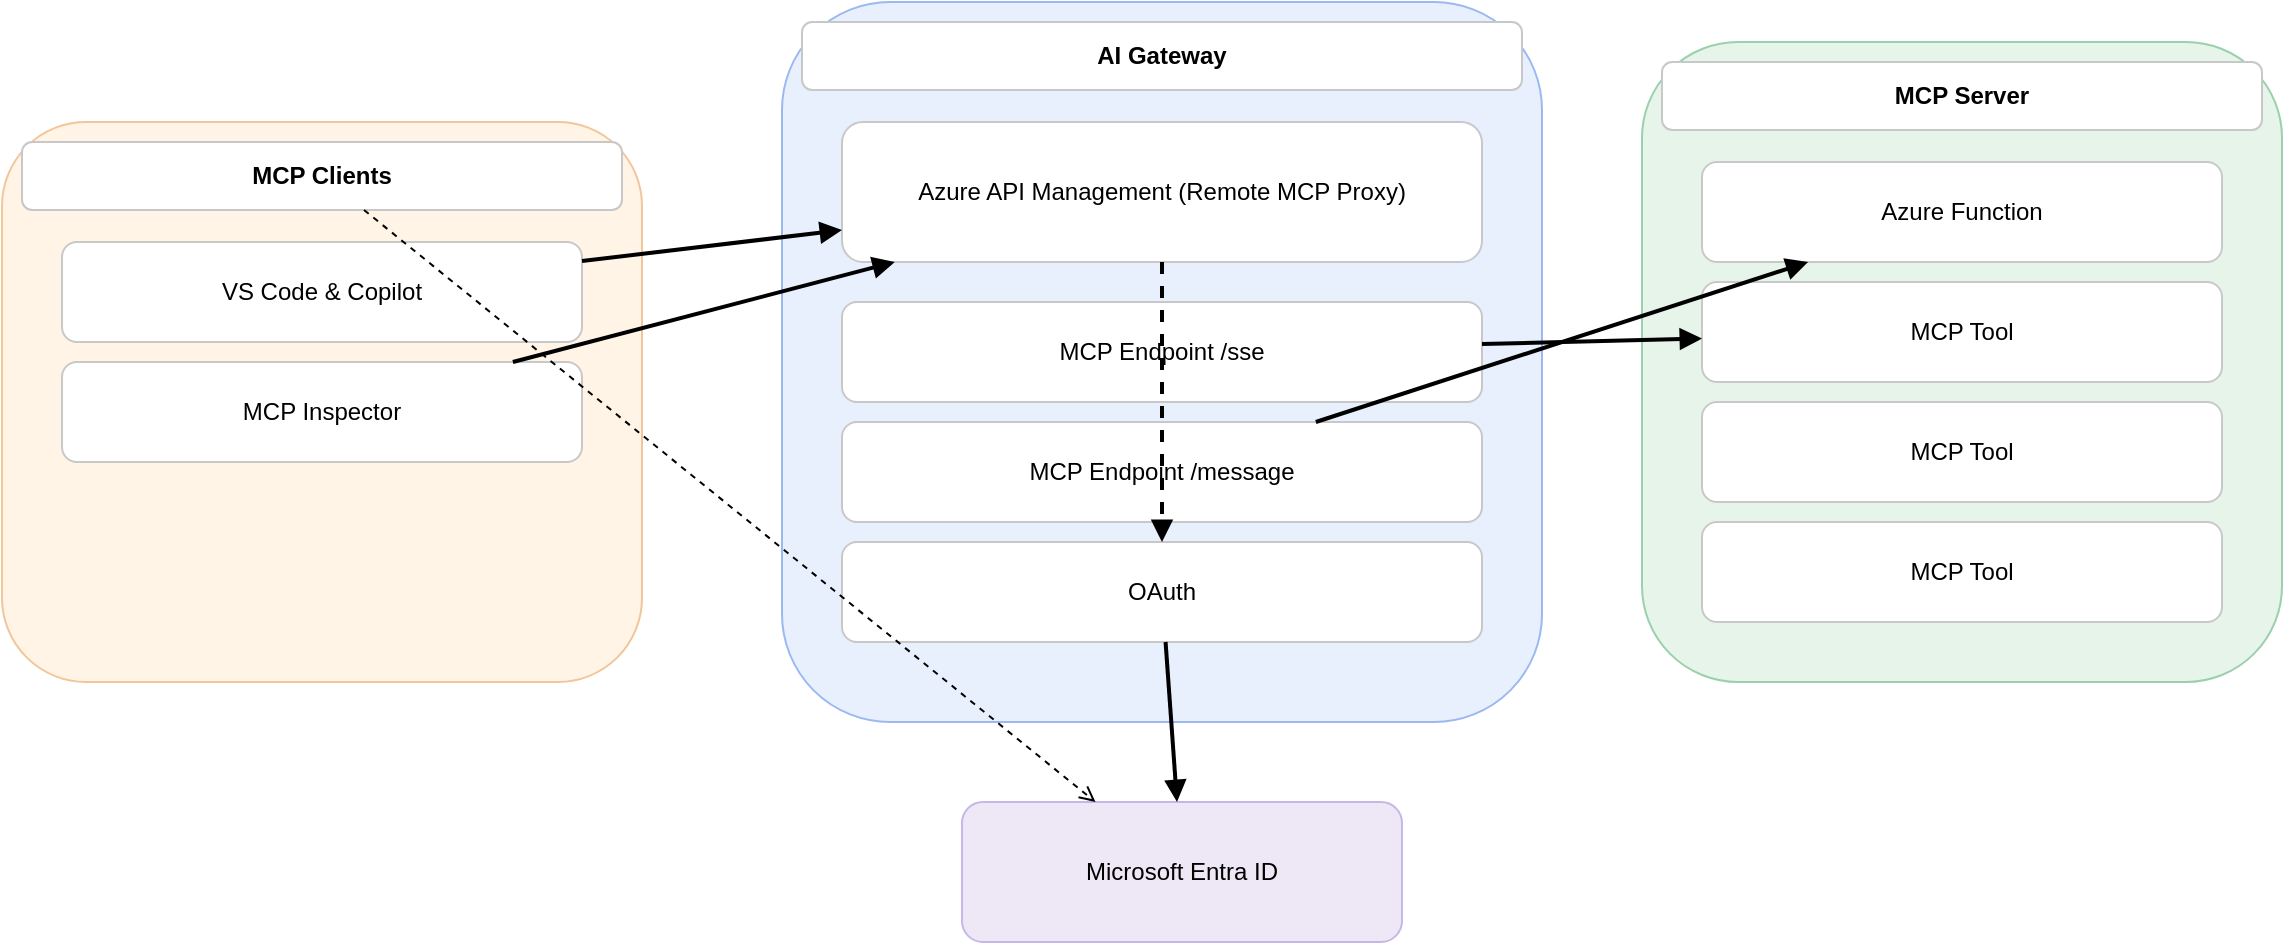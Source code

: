 <?xml version="1.0" encoding="utf-8"?>
<mxfile version="24.7.9">
  <diagram name="MCP Orchestrations (Azure style)">
    <mxGraphModel dx="1200" dy="800" grid="1" gridSize="10" guides="1" tooltips="1" connect="1" arrows="1" fold="1" page="1" pageScale="1" pageWidth="1654" pageHeight="1169" math="0" shadow="0">
      <root>
        <mxCell id="0"/>
        <mxCell id="1" parent="0"/>
        <mxCell id="10" value="" style="rounded=1;whiteSpace=wrap;html=1;fillColor=#FFF4E5;strokeColor=#F1C69A;" vertex="1" parent="1">
          <mxGeometry x="80" y="260" width="320" height="280" as="geometry"/>
        </mxCell>
        <mxCell id="11" value="MCP Clients" style="rounded=1;whiteSpace=wrap;html=1;fillColor=#FFFFFF;strokeColor=#C8C8C8;fontStyle=1;align=center;" vertex="1" parent="1">
          <mxGeometry x="90" y="270" width="300" height="34" as="geometry"/>
        </mxCell>
        <mxCell id="12" value="VS Code &amp; Copilot" style="rounded=1;whiteSpace=wrap;html=1;fillColor=#FFFFFF;strokeColor=#C8C8C8;fontSize=12;" vertex="1" parent="1">
          <mxGeometry x="110" y="320" width="260" height="50" as="geometry"/>
        </mxCell>
        <mxCell id="13" value="MCP Inspector" style="rounded=1;whiteSpace=wrap;html=1;fillColor=#FFFFFF;strokeColor=#C8C8C8;fontSize=12;" vertex="1" parent="1">
          <mxGeometry x="110" y="380" width="260" height="50" as="geometry"/>
        </mxCell>
        <mxCell id="14" value="" style="rounded=1;whiteSpace=wrap;html=1;fillColor=#E8F0FE;strokeColor=#9BB8F0;" vertex="1" parent="1">
          <mxGeometry x="470" y="200" width="380" height="360" as="geometry"/>
        </mxCell>
        <mxCell id="15" value="AI Gateway" style="rounded=1;whiteSpace=wrap;html=1;fillColor=#FFFFFF;strokeColor=#C8C8C8;fontStyle=1;align=center;" vertex="1" parent="1">
          <mxGeometry x="480" y="210" width="360" height="34" as="geometry"/>
        </mxCell>
        <mxCell id="16" value="Azure API Management
(Remote MCP Proxy)" style="rounded=1;whiteSpace=wrap;html=1;fillColor=#FFFFFF;strokeColor=#C8C8C8;fontSize=12;" vertex="1" parent="1">
          <mxGeometry x="500" y="260" width="320" height="70" as="geometry"/>
        </mxCell>
        <mxCell id="17" value="MCP Endpoint  /sse" style="rounded=1;whiteSpace=wrap;html=1;fillColor=#FFFFFF;strokeColor=#C8C8C8;fontSize=12;" vertex="1" parent="1">
          <mxGeometry x="500" y="350" width="320" height="50" as="geometry"/>
        </mxCell>
        <mxCell id="18" value="MCP Endpoint  /message" style="rounded=1;whiteSpace=wrap;html=1;fillColor=#FFFFFF;strokeColor=#C8C8C8;fontSize=12;" vertex="1" parent="1">
          <mxGeometry x="500" y="410" width="320" height="50" as="geometry"/>
        </mxCell>
        <mxCell id="19" value="OAuth" style="rounded=1;whiteSpace=wrap;html=1;fillColor=#FFFFFF;strokeColor=#C8C8C8;fontSize=12;" vertex="1" parent="1">
          <mxGeometry x="500" y="470" width="320" height="50" as="geometry"/>
        </mxCell>
        <mxCell id="20" value="" style="rounded=1;whiteSpace=wrap;html=1;fillColor=#E6F4EA;strokeColor=#9AD0AC;" vertex="1" parent="1">
          <mxGeometry x="900" y="220" width="320" height="320" as="geometry"/>
        </mxCell>
        <mxCell id="21" value="MCP Server" style="rounded=1;whiteSpace=wrap;html=1;fillColor=#FFFFFF;strokeColor=#C8C8C8;fontStyle=1;align=center;" vertex="1" parent="1">
          <mxGeometry x="910" y="230" width="300" height="34" as="geometry"/>
        </mxCell>
        <mxCell id="22" value="Azure Function" style="rounded=1;whiteSpace=wrap;html=1;fillColor=#FFFFFF;strokeColor=#C8C8C8;fontSize=12;" vertex="1" parent="1">
          <mxGeometry x="930" y="280" width="260" height="50" as="geometry"/>
        </mxCell>
        <mxCell id="23" value="MCP Tool" style="rounded=1;whiteSpace=wrap;html=1;fillColor=#FFFFFF;strokeColor=#C8C8C8;fontSize=12;" vertex="1" parent="1">
          <mxGeometry x="930" y="340" width="260" height="50" as="geometry"/>
        </mxCell>
        <mxCell id="24" value="MCP Tool" style="rounded=1;whiteSpace=wrap;html=1;fillColor=#FFFFFF;strokeColor=#C8C8C8;fontSize=12;" vertex="1" parent="1">
          <mxGeometry x="930" y="400" width="260" height="50" as="geometry"/>
        </mxCell>
        <mxCell id="25" value="MCP Tool" style="rounded=1;whiteSpace=wrap;html=1;fillColor=#FFFFFF;strokeColor=#C8C8C8;fontSize=12;" vertex="1" parent="1">
          <mxGeometry x="930" y="460" width="260" height="50" as="geometry"/>
        </mxCell>
        <mxCell id="26" value="Microsoft Entra ID" style="rounded=1;whiteSpace=wrap;html=1;fillColor=#EDE7F6;strokeColor=#C5B8E6;" vertex="1" parent="1">
          <mxGeometry x="560" y="600" width="220" height="70" as="geometry"/>
        </mxCell>
        <mxCell id="27" value="" style="endArrow=block;rounded=1;strokeWidth=2;" edge="1" parent="1" source="12" target="16">
          <mxGeometry x="0" y="0" width="0" height="0" relative="1" as="geometry"/>
        </mxCell>
        <mxCell id="28" value="" style="endArrow=block;rounded=1;strokeWidth=2;" edge="1" parent="1" source="13" target="16">
          <mxGeometry x="0" y="0" width="0" height="0" relative="1" as="geometry"/>
        </mxCell>
        <mxCell id="29" value="" style="endArrow=block;rounded=1;strokeWidth=2;" edge="1" parent="1" source="17" target="23">
          <mxGeometry x="0" y="0" width="0" height="0" relative="1" as="geometry"/>
        </mxCell>
        <mxCell id="30" value="" style="endArrow=block;rounded=1;strokeWidth=2;" edge="1" parent="1" source="18" target="22">
          <mxGeometry x="0" y="0" width="0" height="0" relative="1" as="geometry"/>
        </mxCell>
        <mxCell id="31" value="" style="endArrow=block;rounded=1;dashed=1;strokeWidth=2;" edge="1" parent="1" source="16" target="19">
          <mxGeometry x="0" y="0" width="0" height="0" relative="1" as="geometry"/>
        </mxCell>
        <mxCell id="32" value="" style="endArrow=block;rounded=1;strokeWidth=2;" edge="1" parent="1" source="19" target="26">
          <mxGeometry x="0" y="0" width="0" height="0" relative="1" as="geometry"/>
        </mxCell>
        <mxCell id="33" value="" style="endArrow=open;dashed=1;rounded=1;strokeWidth=1;" edge="1" parent="1" source="11" target="26">
          <mxGeometry x="0" y="0" width="0" height="0" relative="1" as="geometry"/>
        </mxCell>
      </root>
    </mxGraphModel>
  </diagram>
</mxfile>
